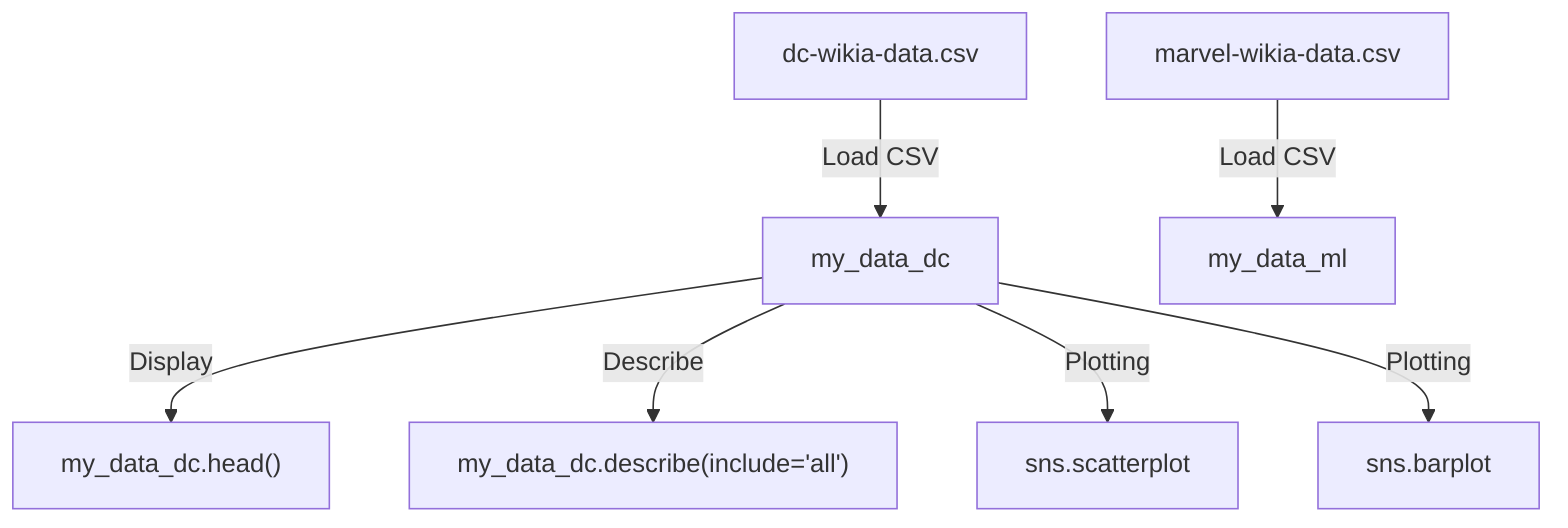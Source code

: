 flowchart TD
    %% Data Sources
    A["dc-wikia-data.csv"] -->|Load CSV| B[my_data_dc]
    C["marvel-wikia-data.csv"] -->|Load CSV| D[my_data_ml]

    %% DC Data Workflow
    B -->|Display| E["my_data_dc.head()"]
    B -->|Describe| F["my_data_dc.describe(include='all')"]
    B -->|Plotting| G["sns.scatterplot"]
    B -->|Plotting| H["sns.barplot"]

    %% Marvel Data Workflow (Unused)
    D